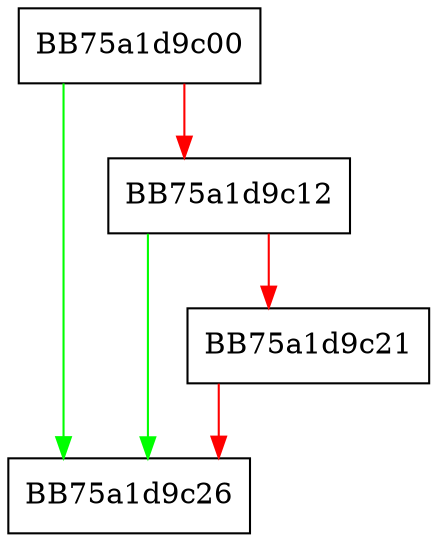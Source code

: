 digraph GetProfile {
  node [shape="box"];
  graph [splines=ortho];
  BB75a1d9c00 -> BB75a1d9c26 [color="green"];
  BB75a1d9c00 -> BB75a1d9c12 [color="red"];
  BB75a1d9c12 -> BB75a1d9c26 [color="green"];
  BB75a1d9c12 -> BB75a1d9c21 [color="red"];
  BB75a1d9c21 -> BB75a1d9c26 [color="red"];
}